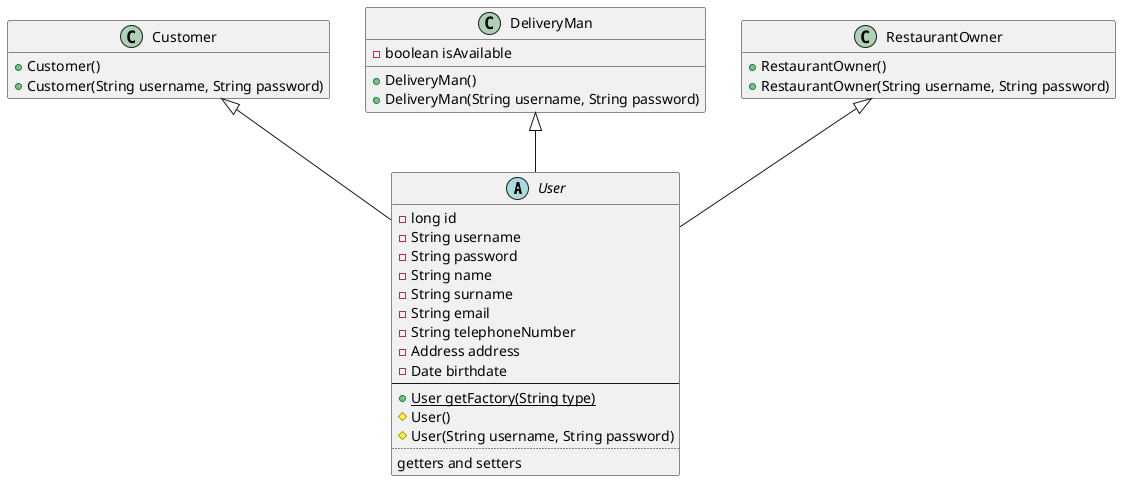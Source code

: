 @startuml user
abstract class User {
  -long id
  -String username
  -String password
  -String name
  -String surname
  -String email
  -String telephoneNumber
  -Address address
  -Date birthdate
  --
  +User {static} getFactory(String type)
  #User()
  #User(String username, String password)
  ..
  getters and setters
}

class Customer {
    +Customer()
    +Customer(String username, String password)
}

class DeliveryMan {
    -boolean isAvailable
    +DeliveryMan()
    +DeliveryMan(String username, String password)
}

class RestaurantOwner {
    +RestaurantOwner()
    +RestaurantOwner(String username, String password)
}

hide Customer fields
hide RestaurantOwner fields

Customer <|-- User
DeliveryMan <|-- User
RestaurantOwner <|-- User

@enduml